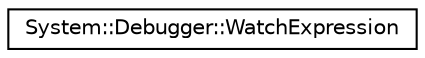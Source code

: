 digraph G
{
  edge [fontname="Helvetica",fontsize="10",labelfontname="Helvetica",labelfontsize="10"];
  node [fontname="Helvetica",fontsize="10",shape=record];
  rankdir="LR";
  Node1 [label="System::Debugger::WatchExpression",height=0.2,width=0.4,color="black", fillcolor="white", style="filled",URL="$class_system_1_1_debugger_1_1_watch_expression.html"];
}
